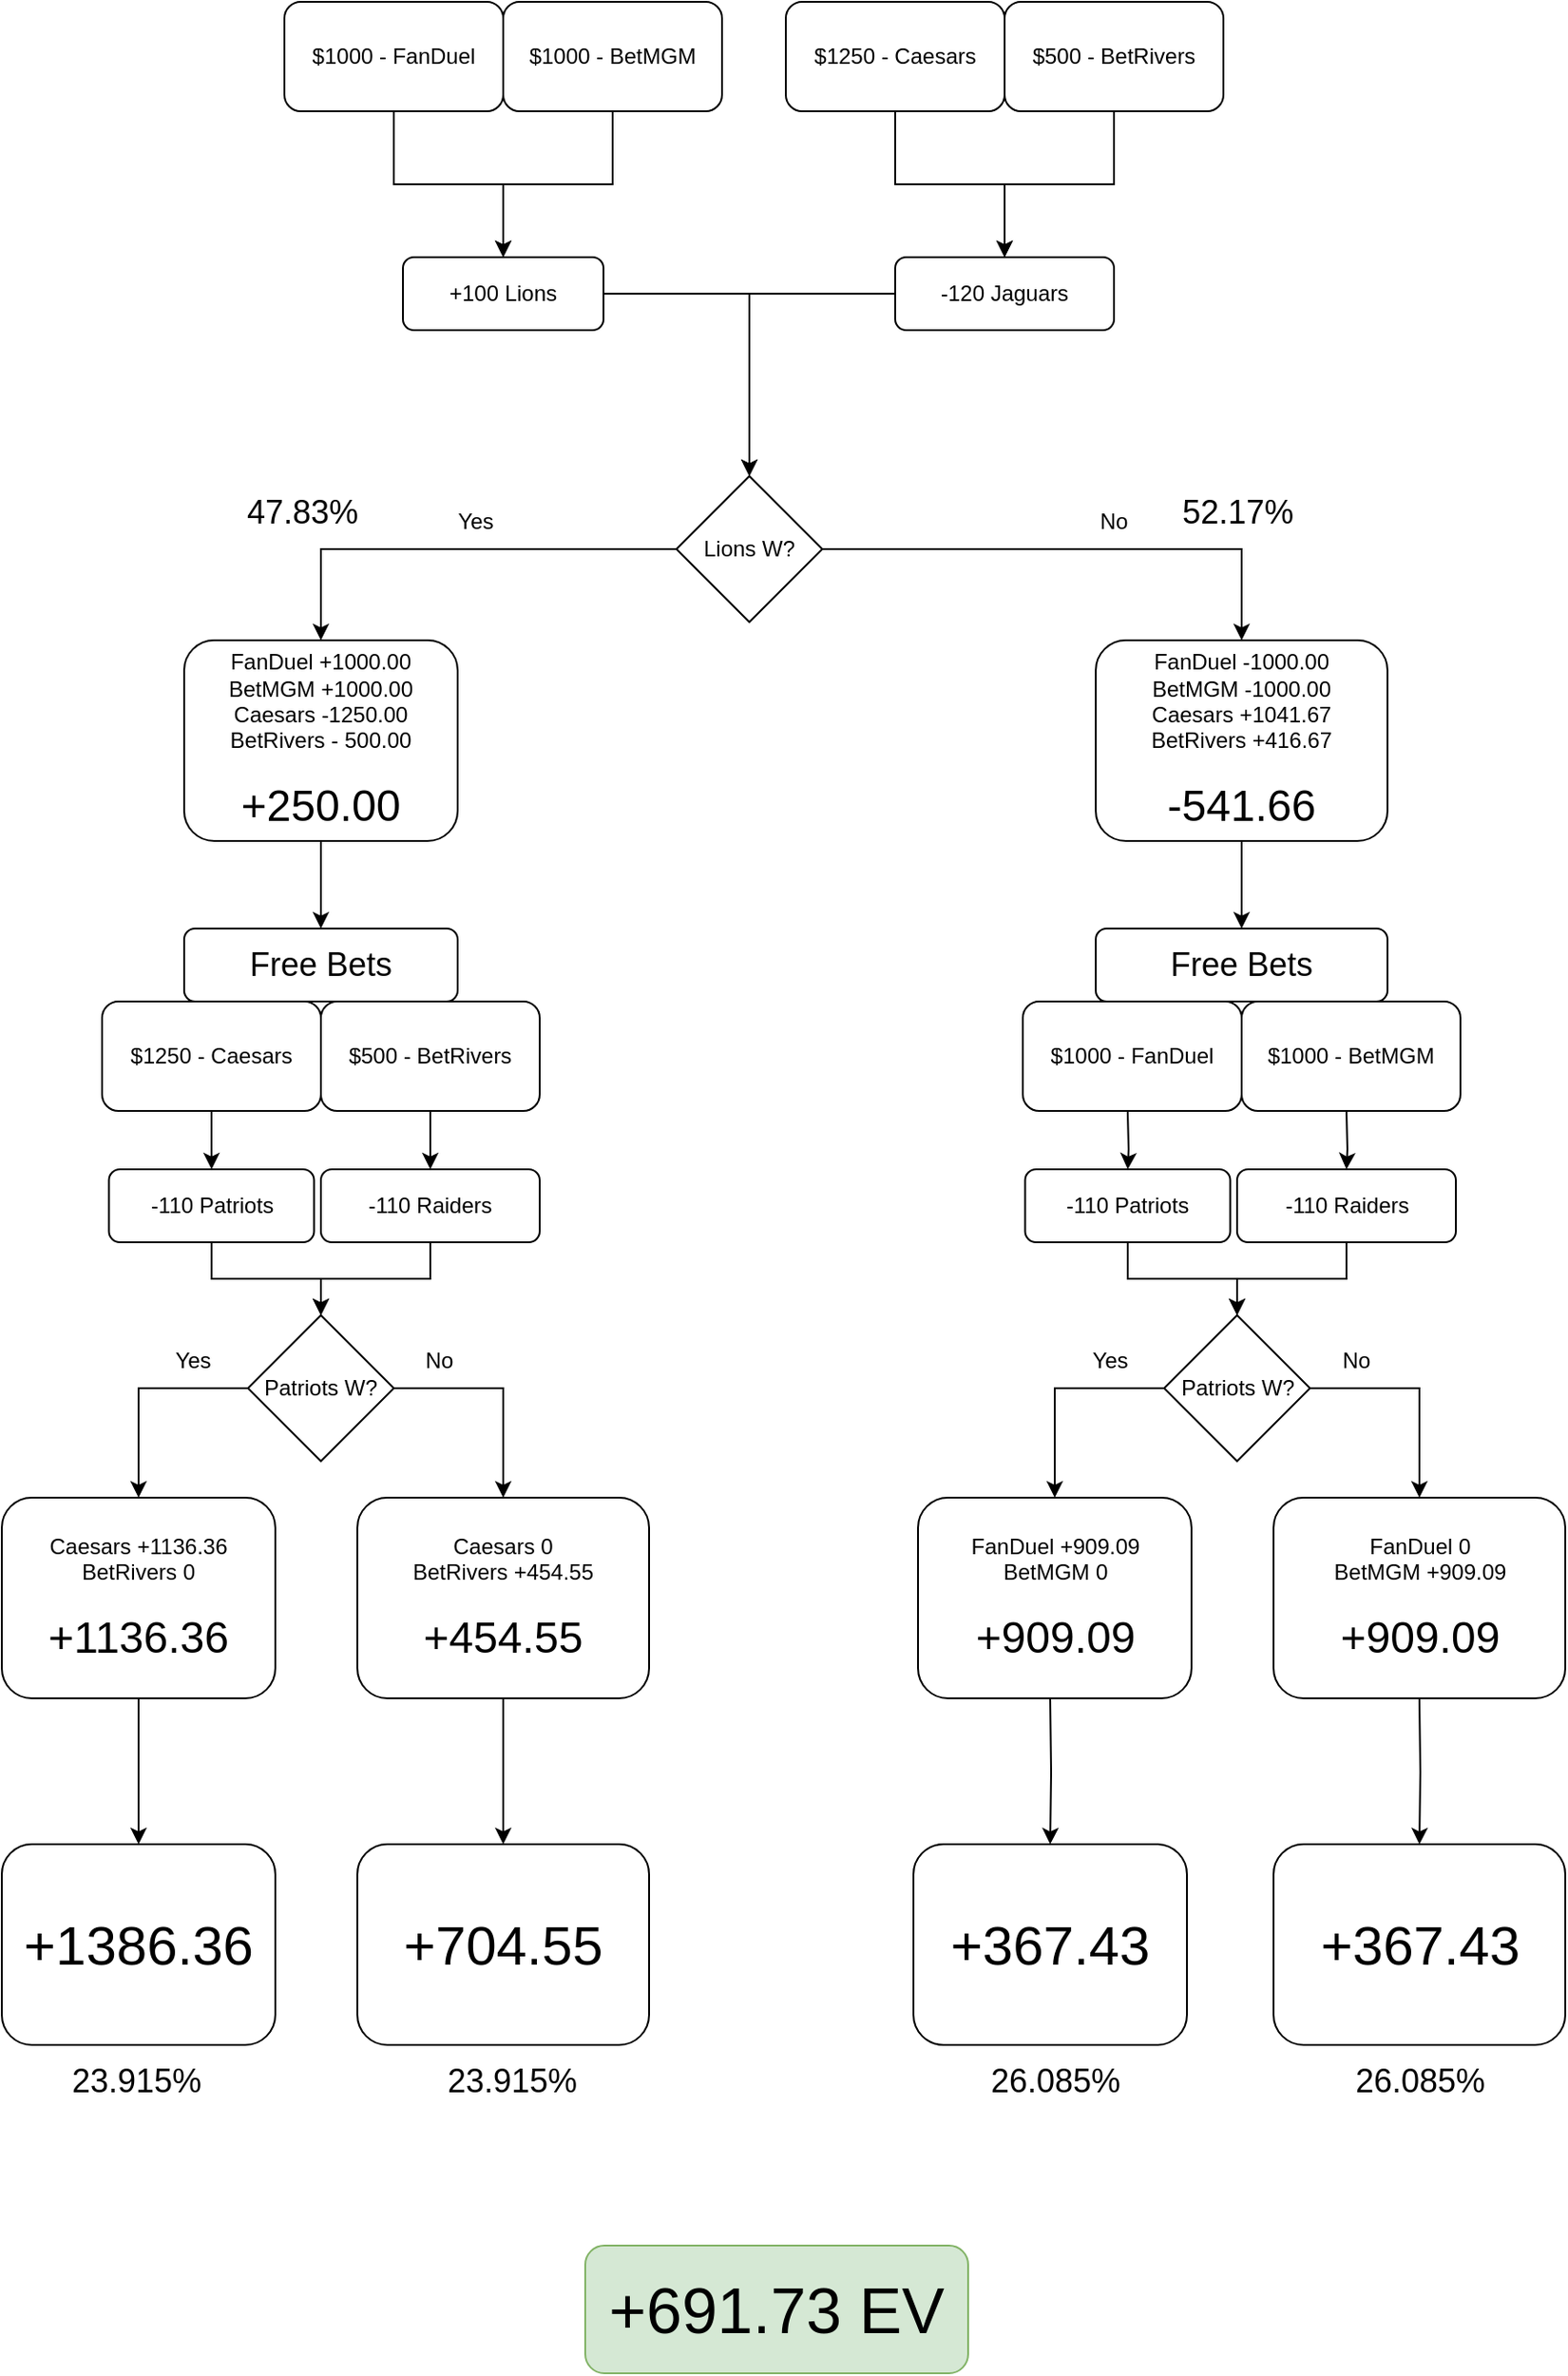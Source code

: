 <mxfile version="20.6.1" type="device"><diagram id="yAceyGi0BDBPSPTOUrAe" name="Page-1"><mxGraphModel dx="1022" dy="1225" grid="1" gridSize="10" guides="1" tooltips="1" connect="1" arrows="1" fold="1" page="1" pageScale="1" pageWidth="850" pageHeight="1100" math="0" shadow="0"><root><mxCell id="0"/><mxCell id="1" parent="0"/><mxCell id="xe0GhUeIzYZTMif9M5A_-1" value="" style="edgeStyle=orthogonalEdgeStyle;rounded=0;orthogonalLoop=1;jettySize=auto;html=1;" edge="1" parent="1" source="xe0GhUeIzYZTMif9M5A_-2" target="xe0GhUeIzYZTMif9M5A_-10"><mxGeometry relative="1" as="geometry"/></mxCell><mxCell id="xe0GhUeIzYZTMif9M5A_-2" value="$1000 - FanDuel" style="rounded=1;whiteSpace=wrap;html=1;" vertex="1" parent="1"><mxGeometry x="565" y="60" width="120" height="60" as="geometry"/></mxCell><mxCell id="xe0GhUeIzYZTMif9M5A_-3" value="" style="edgeStyle=orthogonalEdgeStyle;rounded=0;orthogonalLoop=1;jettySize=auto;html=1;" edge="1" parent="1" source="xe0GhUeIzYZTMif9M5A_-4" target="xe0GhUeIzYZTMif9M5A_-10"><mxGeometry relative="1" as="geometry"/></mxCell><mxCell id="xe0GhUeIzYZTMif9M5A_-4" value="$1000 - BetMGM" style="rounded=1;whiteSpace=wrap;html=1;" vertex="1" parent="1"><mxGeometry x="685" y="60" width="120" height="60" as="geometry"/></mxCell><mxCell id="xe0GhUeIzYZTMif9M5A_-5" value="" style="edgeStyle=orthogonalEdgeStyle;rounded=0;orthogonalLoop=1;jettySize=auto;html=1;" edge="1" parent="1" source="xe0GhUeIzYZTMif9M5A_-6" target="xe0GhUeIzYZTMif9M5A_-12"><mxGeometry relative="1" as="geometry"/></mxCell><mxCell id="xe0GhUeIzYZTMif9M5A_-6" value="$1250 - Caesars" style="rounded=1;whiteSpace=wrap;html=1;" vertex="1" parent="1"><mxGeometry x="840" y="60" width="120" height="60" as="geometry"/></mxCell><mxCell id="xe0GhUeIzYZTMif9M5A_-7" value="" style="edgeStyle=orthogonalEdgeStyle;rounded=0;orthogonalLoop=1;jettySize=auto;html=1;" edge="1" parent="1" source="xe0GhUeIzYZTMif9M5A_-8" target="xe0GhUeIzYZTMif9M5A_-12"><mxGeometry relative="1" as="geometry"/></mxCell><mxCell id="xe0GhUeIzYZTMif9M5A_-8" value="$500 - BetRivers" style="rounded=1;whiteSpace=wrap;html=1;" vertex="1" parent="1"><mxGeometry x="960" y="60" width="120" height="60" as="geometry"/></mxCell><mxCell id="xe0GhUeIzYZTMif9M5A_-9" value="" style="edgeStyle=orthogonalEdgeStyle;rounded=0;orthogonalLoop=1;jettySize=auto;html=1;fontSize=18;" edge="1" parent="1" source="xe0GhUeIzYZTMif9M5A_-10" target="xe0GhUeIzYZTMif9M5A_-15"><mxGeometry relative="1" as="geometry"/></mxCell><mxCell id="xe0GhUeIzYZTMif9M5A_-10" value="+100 Lions" style="rounded=1;whiteSpace=wrap;html=1;" vertex="1" parent="1"><mxGeometry x="630" y="200" width="110" height="40" as="geometry"/></mxCell><mxCell id="xe0GhUeIzYZTMif9M5A_-11" value="" style="edgeStyle=orthogonalEdgeStyle;rounded=0;orthogonalLoop=1;jettySize=auto;html=1;fontSize=18;" edge="1" parent="1" source="xe0GhUeIzYZTMif9M5A_-12" target="xe0GhUeIzYZTMif9M5A_-15"><mxGeometry relative="1" as="geometry"/></mxCell><mxCell id="xe0GhUeIzYZTMif9M5A_-12" value="-120 Jaguars" style="rounded=1;whiteSpace=wrap;html=1;" vertex="1" parent="1"><mxGeometry x="900" y="200" width="120" height="40" as="geometry"/></mxCell><mxCell id="xe0GhUeIzYZTMif9M5A_-13" value="" style="edgeStyle=orthogonalEdgeStyle;rounded=0;orthogonalLoop=1;jettySize=auto;html=1;exitX=1;exitY=0.5;exitDx=0;exitDy=0;" edge="1" parent="1" source="xe0GhUeIzYZTMif9M5A_-15" target="xe0GhUeIzYZTMif9M5A_-19"><mxGeometry relative="1" as="geometry"><mxPoint x="950" y="360" as="sourcePoint"/></mxGeometry></mxCell><mxCell id="xe0GhUeIzYZTMif9M5A_-14" value="" style="edgeStyle=orthogonalEdgeStyle;rounded=0;orthogonalLoop=1;jettySize=auto;html=1;exitX=0;exitY=0.5;exitDx=0;exitDy=0;" edge="1" parent="1" source="xe0GhUeIzYZTMif9M5A_-15" target="xe0GhUeIzYZTMif9M5A_-17"><mxGeometry relative="1" as="geometry"><mxPoint x="720" y="360" as="sourcePoint"/></mxGeometry></mxCell><mxCell id="xe0GhUeIzYZTMif9M5A_-15" value="Lions W?" style="rhombus;whiteSpace=wrap;html=1;" vertex="1" parent="1"><mxGeometry x="780" y="320" width="80" height="80" as="geometry"/></mxCell><mxCell id="xe0GhUeIzYZTMif9M5A_-16" value="" style="edgeStyle=orthogonalEdgeStyle;rounded=0;orthogonalLoop=1;jettySize=auto;html=1;fontSize=24;" edge="1" parent="1" source="xe0GhUeIzYZTMif9M5A_-17" target="xe0GhUeIzYZTMif9M5A_-22"><mxGeometry relative="1" as="geometry"/></mxCell><mxCell id="xe0GhUeIzYZTMif9M5A_-17" value="FanDuel +1000.00&lt;br&gt;BetMGM +1000.00&lt;br&gt;Caesars -1250.00&lt;br&gt;BetRivers - 500.00&lt;br&gt;&lt;br&gt;&lt;span style=&quot;font-size: 24px;&quot;&gt;+250.00&lt;/span&gt;" style="rounded=1;whiteSpace=wrap;html=1;" vertex="1" parent="1"><mxGeometry x="510" y="410" width="150" height="110" as="geometry"/></mxCell><mxCell id="xe0GhUeIzYZTMif9M5A_-18" value="" style="edgeStyle=orthogonalEdgeStyle;rounded=0;orthogonalLoop=1;jettySize=auto;html=1;fontSize=24;" edge="1" parent="1" source="xe0GhUeIzYZTMif9M5A_-19" target="xe0GhUeIzYZTMif9M5A_-23"><mxGeometry relative="1" as="geometry"/></mxCell><mxCell id="xe0GhUeIzYZTMif9M5A_-19" value="FanDuel -1000.00&lt;br&gt;BetMGM -1000.00&lt;br&gt;Caesars +1041.67&lt;br&gt;BetRivers +416.67&lt;br&gt;&lt;br&gt;&lt;font style=&quot;font-size: 24px;&quot;&gt;-541.66&lt;/font&gt;" style="rounded=1;whiteSpace=wrap;html=1;" vertex="1" parent="1"><mxGeometry x="1010" y="410" width="160" height="110" as="geometry"/></mxCell><mxCell id="xe0GhUeIzYZTMif9M5A_-20" value="Yes" style="text;html=1;strokeColor=none;fillColor=none;align=center;verticalAlign=middle;whiteSpace=wrap;rounded=0;" vertex="1" parent="1"><mxGeometry x="640" y="330" width="60" height="30" as="geometry"/></mxCell><mxCell id="xe0GhUeIzYZTMif9M5A_-21" value="No" style="text;html=1;strokeColor=none;fillColor=none;align=center;verticalAlign=middle;whiteSpace=wrap;rounded=0;" vertex="1" parent="1"><mxGeometry x="990" y="330" width="60" height="30" as="geometry"/></mxCell><mxCell id="xe0GhUeIzYZTMif9M5A_-22" value="&lt;font style=&quot;font-size: 18px;&quot;&gt;Free Bets&lt;/font&gt;" style="rounded=1;whiteSpace=wrap;html=1;" vertex="1" parent="1"><mxGeometry x="510" y="568" width="150" height="40" as="geometry"/></mxCell><mxCell id="xe0GhUeIzYZTMif9M5A_-23" value="&lt;font style=&quot;font-size: 18px;&quot;&gt;Free Bets&lt;/font&gt;" style="rounded=1;whiteSpace=wrap;html=1;" vertex="1" parent="1"><mxGeometry x="1010" y="568" width="160" height="40" as="geometry"/></mxCell><mxCell id="xe0GhUeIzYZTMif9M5A_-24" value="$1000 - FanDuel" style="rounded=1;whiteSpace=wrap;html=1;" vertex="1" parent="1"><mxGeometry x="970" y="608" width="120" height="60" as="geometry"/></mxCell><mxCell id="xe0GhUeIzYZTMif9M5A_-25" value="$1000 - BetMGM" style="rounded=1;whiteSpace=wrap;html=1;" vertex="1" parent="1"><mxGeometry x="1090" y="608" width="120" height="60" as="geometry"/></mxCell><mxCell id="xe0GhUeIzYZTMif9M5A_-26" value="" style="edgeStyle=orthogonalEdgeStyle;rounded=0;orthogonalLoop=1;jettySize=auto;html=1;fontSize=18;" edge="1" parent="1" source="xe0GhUeIzYZTMif9M5A_-27" target="xe0GhUeIzYZTMif9M5A_-31"><mxGeometry relative="1" as="geometry"/></mxCell><mxCell id="xe0GhUeIzYZTMif9M5A_-27" value="$1250 - Caesars" style="rounded=1;whiteSpace=wrap;html=1;" vertex="1" parent="1"><mxGeometry x="465" y="608" width="120" height="60" as="geometry"/></mxCell><mxCell id="xe0GhUeIzYZTMif9M5A_-28" value="" style="edgeStyle=orthogonalEdgeStyle;rounded=0;orthogonalLoop=1;jettySize=auto;html=1;fontSize=18;" edge="1" parent="1" source="xe0GhUeIzYZTMif9M5A_-29" target="xe0GhUeIzYZTMif9M5A_-33"><mxGeometry relative="1" as="geometry"/></mxCell><mxCell id="xe0GhUeIzYZTMif9M5A_-29" value="$500 - BetRivers" style="rounded=1;whiteSpace=wrap;html=1;" vertex="1" parent="1"><mxGeometry x="585" y="608" width="120" height="60" as="geometry"/></mxCell><mxCell id="xe0GhUeIzYZTMif9M5A_-30" value="" style="edgeStyle=orthogonalEdgeStyle;rounded=0;orthogonalLoop=1;jettySize=auto;html=1;fontSize=18;" edge="1" parent="1" source="xe0GhUeIzYZTMif9M5A_-31" target="xe0GhUeIzYZTMif9M5A_-36"><mxGeometry relative="1" as="geometry"/></mxCell><mxCell id="xe0GhUeIzYZTMif9M5A_-31" value="-110 Patriots" style="rounded=1;whiteSpace=wrap;html=1;" vertex="1" parent="1"><mxGeometry x="468.75" y="700" width="112.5" height="40" as="geometry"/></mxCell><mxCell id="xe0GhUeIzYZTMif9M5A_-32" value="" style="edgeStyle=orthogonalEdgeStyle;rounded=0;orthogonalLoop=1;jettySize=auto;html=1;fontSize=18;" edge="1" parent="1" source="xe0GhUeIzYZTMif9M5A_-33" target="xe0GhUeIzYZTMif9M5A_-36"><mxGeometry relative="1" as="geometry"/></mxCell><mxCell id="xe0GhUeIzYZTMif9M5A_-33" value="-110 Raiders" style="rounded=1;whiteSpace=wrap;html=1;" vertex="1" parent="1"><mxGeometry x="585" y="700" width="120" height="40" as="geometry"/></mxCell><mxCell id="xe0GhUeIzYZTMif9M5A_-34" value="" style="edgeStyle=orthogonalEdgeStyle;rounded=0;orthogonalLoop=1;jettySize=auto;html=1;fontSize=24;" edge="1" parent="1" source="xe0GhUeIzYZTMif9M5A_-36" target="xe0GhUeIzYZTMif9M5A_-38"><mxGeometry relative="1" as="geometry"><Array as="points"><mxPoint x="485" y="820"/></Array></mxGeometry></mxCell><mxCell id="xe0GhUeIzYZTMif9M5A_-35" value="" style="edgeStyle=orthogonalEdgeStyle;rounded=0;orthogonalLoop=1;jettySize=auto;html=1;fontSize=24;" edge="1" parent="1" source="xe0GhUeIzYZTMif9M5A_-36" target="xe0GhUeIzYZTMif9M5A_-40"><mxGeometry relative="1" as="geometry"><Array as="points"><mxPoint x="685" y="820"/></Array></mxGeometry></mxCell><mxCell id="xe0GhUeIzYZTMif9M5A_-36" value="Patriots W?" style="rhombus;whiteSpace=wrap;html=1;" vertex="1" parent="1"><mxGeometry x="545" y="780" width="80" height="80" as="geometry"/></mxCell><mxCell id="xe0GhUeIzYZTMif9M5A_-37" value="" style="edgeStyle=orthogonalEdgeStyle;rounded=0;orthogonalLoop=1;jettySize=auto;html=1;fontSize=24;" edge="1" parent="1" source="xe0GhUeIzYZTMif9M5A_-38" target="xe0GhUeIzYZTMif9M5A_-56"><mxGeometry relative="1" as="geometry"/></mxCell><mxCell id="xe0GhUeIzYZTMif9M5A_-38" value="Caesars +1136.36&lt;br&gt;BetRivers 0&lt;br&gt;&lt;br&gt;&lt;font style=&quot;font-size: 24px;&quot;&gt;+1136.36&lt;/font&gt;" style="rounded=1;whiteSpace=wrap;html=1;" vertex="1" parent="1"><mxGeometry x="410" y="880" width="150" height="110" as="geometry"/></mxCell><mxCell id="xe0GhUeIzYZTMif9M5A_-39" value="" style="edgeStyle=orthogonalEdgeStyle;rounded=0;orthogonalLoop=1;jettySize=auto;html=1;fontSize=30;" edge="1" parent="1" source="xe0GhUeIzYZTMif9M5A_-40" target="xe0GhUeIzYZTMif9M5A_-57"><mxGeometry relative="1" as="geometry"/></mxCell><mxCell id="xe0GhUeIzYZTMif9M5A_-40" value="Caesars 0&lt;br&gt;BetRivers +454.55&lt;br&gt;&lt;br&gt;&lt;font style=&quot;font-size: 24px;&quot;&gt;+454.55&lt;/font&gt;" style="rounded=1;whiteSpace=wrap;html=1;" vertex="1" parent="1"><mxGeometry x="605" y="880" width="160" height="110" as="geometry"/></mxCell><mxCell id="xe0GhUeIzYZTMif9M5A_-41" value="Yes" style="text;html=1;strokeColor=none;fillColor=none;align=center;verticalAlign=middle;whiteSpace=wrap;rounded=0;" vertex="1" parent="1"><mxGeometry x="485" y="790" width="60" height="30" as="geometry"/></mxCell><mxCell id="xe0GhUeIzYZTMif9M5A_-42" value="No" style="text;html=1;strokeColor=none;fillColor=none;align=center;verticalAlign=middle;whiteSpace=wrap;rounded=0;" vertex="1" parent="1"><mxGeometry x="620" y="790" width="60" height="30" as="geometry"/></mxCell><mxCell id="xe0GhUeIzYZTMif9M5A_-43" value="" style="edgeStyle=orthogonalEdgeStyle;rounded=0;orthogonalLoop=1;jettySize=auto;html=1;fontSize=18;" edge="1" parent="1" target="xe0GhUeIzYZTMif9M5A_-46"><mxGeometry relative="1" as="geometry"><mxPoint x="1027.5" y="668" as="sourcePoint"/></mxGeometry></mxCell><mxCell id="xe0GhUeIzYZTMif9M5A_-44" value="" style="edgeStyle=orthogonalEdgeStyle;rounded=0;orthogonalLoop=1;jettySize=auto;html=1;fontSize=18;" edge="1" parent="1" target="xe0GhUeIzYZTMif9M5A_-48"><mxGeometry relative="1" as="geometry"><mxPoint x="1147.5" y="668" as="sourcePoint"/></mxGeometry></mxCell><mxCell id="xe0GhUeIzYZTMif9M5A_-45" value="" style="edgeStyle=orthogonalEdgeStyle;rounded=0;orthogonalLoop=1;jettySize=auto;html=1;fontSize=18;" edge="1" parent="1" source="xe0GhUeIzYZTMif9M5A_-46" target="xe0GhUeIzYZTMif9M5A_-51"><mxGeometry relative="1" as="geometry"/></mxCell><mxCell id="xe0GhUeIzYZTMif9M5A_-46" value="-110 Patriots" style="rounded=1;whiteSpace=wrap;html=1;" vertex="1" parent="1"><mxGeometry x="971.25" y="700" width="112.5" height="40" as="geometry"/></mxCell><mxCell id="xe0GhUeIzYZTMif9M5A_-47" value="" style="edgeStyle=orthogonalEdgeStyle;rounded=0;orthogonalLoop=1;jettySize=auto;html=1;fontSize=18;" edge="1" parent="1" source="xe0GhUeIzYZTMif9M5A_-48" target="xe0GhUeIzYZTMif9M5A_-51"><mxGeometry relative="1" as="geometry"/></mxCell><mxCell id="xe0GhUeIzYZTMif9M5A_-48" value="-110 Raiders" style="rounded=1;whiteSpace=wrap;html=1;" vertex="1" parent="1"><mxGeometry x="1087.5" y="700" width="120" height="40" as="geometry"/></mxCell><mxCell id="xe0GhUeIzYZTMif9M5A_-49" value="" style="edgeStyle=orthogonalEdgeStyle;rounded=0;orthogonalLoop=1;jettySize=auto;html=1;fontSize=24;" edge="1" parent="1" source="xe0GhUeIzYZTMif9M5A_-51" target="xe0GhUeIzYZTMif9M5A_-52"><mxGeometry relative="1" as="geometry"><Array as="points"><mxPoint x="987.5" y="820"/></Array></mxGeometry></mxCell><mxCell id="xe0GhUeIzYZTMif9M5A_-50" value="" style="edgeStyle=orthogonalEdgeStyle;rounded=0;orthogonalLoop=1;jettySize=auto;html=1;fontSize=24;" edge="1" parent="1" source="xe0GhUeIzYZTMif9M5A_-51" target="xe0GhUeIzYZTMif9M5A_-53"><mxGeometry relative="1" as="geometry"><Array as="points"><mxPoint x="1187.5" y="820"/></Array></mxGeometry></mxCell><mxCell id="xe0GhUeIzYZTMif9M5A_-51" value="Patriots W?" style="rhombus;whiteSpace=wrap;html=1;" vertex="1" parent="1"><mxGeometry x="1047.5" y="780" width="80" height="80" as="geometry"/></mxCell><mxCell id="xe0GhUeIzYZTMif9M5A_-52" value="FanDuel +909.09&lt;br&gt;BetMGM 0&lt;br&gt;&lt;br&gt;&lt;font style=&quot;font-size: 24px;&quot;&gt;+909.09&lt;/font&gt;" style="rounded=1;whiteSpace=wrap;html=1;" vertex="1" parent="1"><mxGeometry x="912.5" y="880" width="150" height="110" as="geometry"/></mxCell><mxCell id="xe0GhUeIzYZTMif9M5A_-53" value="FanDuel 0&lt;br&gt;BetMGM +909.09&lt;br&gt;&lt;br&gt;&lt;font style=&quot;font-size: 24px;&quot;&gt;+909.09&lt;/font&gt;" style="rounded=1;whiteSpace=wrap;html=1;" vertex="1" parent="1"><mxGeometry x="1107.5" y="880" width="160" height="110" as="geometry"/></mxCell><mxCell id="xe0GhUeIzYZTMif9M5A_-54" value="Yes" style="text;html=1;strokeColor=none;fillColor=none;align=center;verticalAlign=middle;whiteSpace=wrap;rounded=0;" vertex="1" parent="1"><mxGeometry x="987.5" y="790" width="60" height="30" as="geometry"/></mxCell><mxCell id="xe0GhUeIzYZTMif9M5A_-55" value="No" style="text;html=1;strokeColor=none;fillColor=none;align=center;verticalAlign=middle;whiteSpace=wrap;rounded=0;" vertex="1" parent="1"><mxGeometry x="1122.5" y="790" width="60" height="30" as="geometry"/></mxCell><mxCell id="xe0GhUeIzYZTMif9M5A_-56" value="&lt;font style=&quot;font-size: 30px;&quot;&gt;+1386.36&lt;/font&gt;" style="rounded=1;whiteSpace=wrap;html=1;" vertex="1" parent="1"><mxGeometry x="410" y="1070" width="150" height="110" as="geometry"/></mxCell><mxCell id="xe0GhUeIzYZTMif9M5A_-57" value="&lt;font style=&quot;font-size: 30px;&quot;&gt;+704.55&lt;/font&gt;" style="rounded=1;whiteSpace=wrap;html=1;" vertex="1" parent="1"><mxGeometry x="605" y="1070" width="160" height="110" as="geometry"/></mxCell><mxCell id="xe0GhUeIzYZTMif9M5A_-58" value="" style="edgeStyle=orthogonalEdgeStyle;rounded=0;orthogonalLoop=1;jettySize=auto;html=1;fontSize=24;" edge="1" parent="1" target="xe0GhUeIzYZTMif9M5A_-60"><mxGeometry relative="1" as="geometry"><mxPoint x="985" y="990" as="sourcePoint"/></mxGeometry></mxCell><mxCell id="xe0GhUeIzYZTMif9M5A_-59" value="" style="edgeStyle=orthogonalEdgeStyle;rounded=0;orthogonalLoop=1;jettySize=auto;html=1;fontSize=30;" edge="1" parent="1" target="xe0GhUeIzYZTMif9M5A_-61"><mxGeometry relative="1" as="geometry"><mxPoint x="1187.5" y="990" as="sourcePoint"/></mxGeometry></mxCell><mxCell id="xe0GhUeIzYZTMif9M5A_-60" value="&lt;font style=&quot;font-size: 30px;&quot;&gt;+367.43&lt;/font&gt;" style="rounded=1;whiteSpace=wrap;html=1;" vertex="1" parent="1"><mxGeometry x="910" y="1070" width="150" height="110" as="geometry"/></mxCell><mxCell id="xe0GhUeIzYZTMif9M5A_-61" value="&lt;font style=&quot;font-size: 30px;&quot;&gt;+367.43&lt;/font&gt;" style="rounded=1;whiteSpace=wrap;html=1;" vertex="1" parent="1"><mxGeometry x="1107.5" y="1070" width="160" height="110" as="geometry"/></mxCell><mxCell id="xe0GhUeIzYZTMif9M5A_-62" value="&lt;font style=&quot;font-size: 18px;&quot;&gt;26.085%&lt;/font&gt;" style="text;html=1;strokeColor=none;fillColor=none;align=center;verticalAlign=middle;whiteSpace=wrap;rounded=0;fontSize=30;" vertex="1" parent="1"><mxGeometry x="957.5" y="1180" width="60" height="30" as="geometry"/></mxCell><mxCell id="xe0GhUeIzYZTMif9M5A_-63" value="&lt;font style=&quot;font-size: 18px;&quot;&gt;23.915%&lt;/font&gt;" style="text;html=1;strokeColor=none;fillColor=none;align=center;verticalAlign=middle;whiteSpace=wrap;rounded=0;fontSize=30;" vertex="1" parent="1"><mxGeometry x="453.75" y="1180" width="60" height="30" as="geometry"/></mxCell><mxCell id="xe0GhUeIzYZTMif9M5A_-64" value="&lt;font style=&quot;font-size: 35px;&quot;&gt;+691.73 EV&lt;/font&gt;" style="rounded=1;whiteSpace=wrap;html=1;fontSize=18;fillColor=#d5e8d4;strokeColor=#82b366;" vertex="1" parent="1"><mxGeometry x="730" y="1290" width="210" height="70" as="geometry"/></mxCell><mxCell id="xe0GhUeIzYZTMif9M5A_-65" value="&lt;font style=&quot;font-size: 18px;&quot;&gt;26.085%&lt;/font&gt;" style="text;html=1;strokeColor=none;fillColor=none;align=center;verticalAlign=middle;whiteSpace=wrap;rounded=0;fontSize=30;" vertex="1" parent="1"><mxGeometry x="1157.5" y="1180" width="60" height="30" as="geometry"/></mxCell><mxCell id="xe0GhUeIzYZTMif9M5A_-66" value="&lt;font style=&quot;font-size: 18px;&quot;&gt;23.915%&lt;/font&gt;" style="text;html=1;strokeColor=none;fillColor=none;align=center;verticalAlign=middle;whiteSpace=wrap;rounded=0;fontSize=30;" vertex="1" parent="1"><mxGeometry x="660" y="1180" width="60" height="30" as="geometry"/></mxCell><mxCell id="xe0GhUeIzYZTMif9M5A_-67" value="&lt;font style=&quot;font-size: 18px;&quot;&gt;52.17%&lt;/font&gt;" style="text;html=1;strokeColor=none;fillColor=none;align=center;verticalAlign=middle;whiteSpace=wrap;rounded=0;fontSize=30;" vertex="1" parent="1"><mxGeometry x="1057.5" y="320" width="60" height="30" as="geometry"/></mxCell><mxCell id="xe0GhUeIzYZTMif9M5A_-68" value="&lt;font style=&quot;font-size: 18px;&quot;&gt;47.83%&lt;/font&gt;" style="text;html=1;strokeColor=none;fillColor=none;align=center;verticalAlign=middle;whiteSpace=wrap;rounded=0;fontSize=30;" vertex="1" parent="1"><mxGeometry x="545" y="320" width="60" height="30" as="geometry"/></mxCell></root></mxGraphModel></diagram></mxfile>